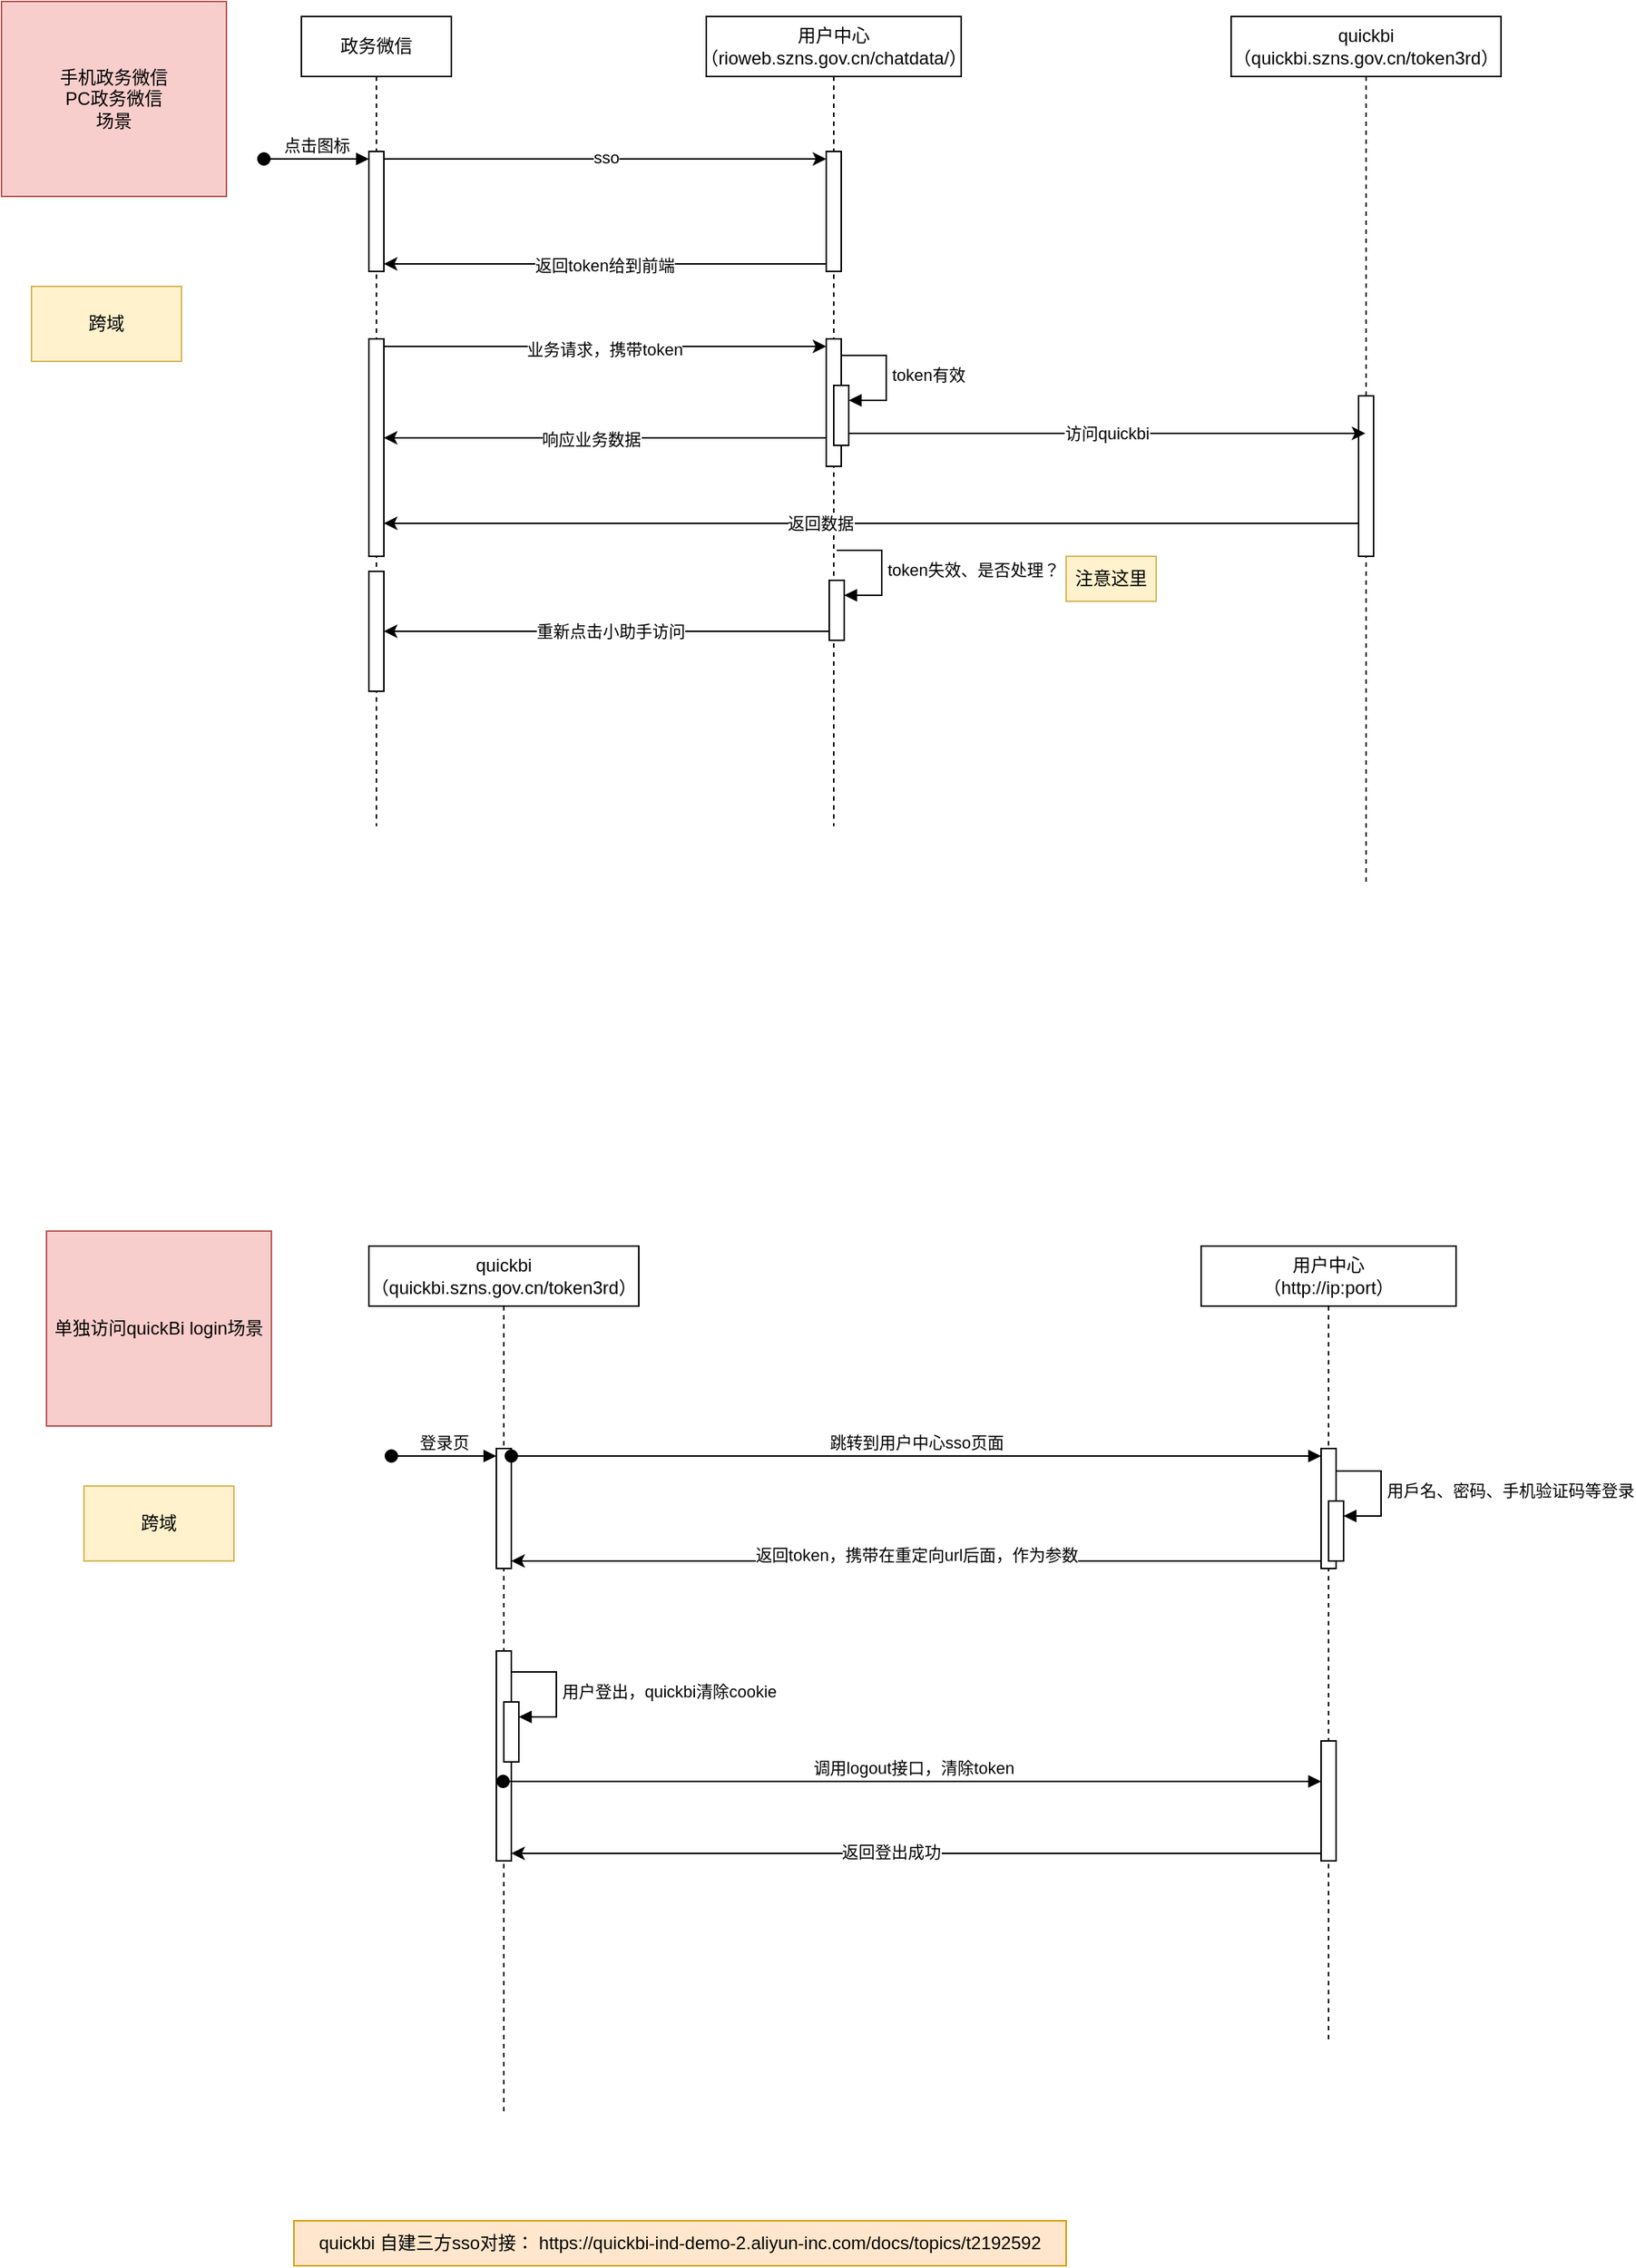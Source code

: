 <mxfile version="24.2.8" type="github">
  <diagram name="第 1 页" id="91klgLEJPZ_D1Jm_gDZB">
    <mxGraphModel dx="2261" dy="746" grid="1" gridSize="10" guides="1" tooltips="1" connect="1" arrows="1" fold="1" page="1" pageScale="1" pageWidth="827" pageHeight="1169" math="0" shadow="0">
      <root>
        <mxCell id="0" />
        <mxCell id="1" parent="0" />
        <mxCell id="FCGrhvZOp88AEtulonyn-1" value="政务微信" style="shape=umlLifeline;perimeter=lifelinePerimeter;whiteSpace=wrap;html=1;container=1;dropTarget=0;collapsible=0;recursiveResize=0;outlineConnect=0;portConstraint=eastwest;newEdgeStyle={&quot;curved&quot;:0,&quot;rounded&quot;:0};" parent="1" vertex="1">
          <mxGeometry x="100" y="290" width="100" height="540" as="geometry" />
        </mxCell>
        <mxCell id="FCGrhvZOp88AEtulonyn-4" value="" style="html=1;points=[[0,0,0,0,5],[0,1,0,0,-5],[1,0,0,0,5],[1,1,0,0,-5]];perimeter=orthogonalPerimeter;outlineConnect=0;targetShapes=umlLifeline;portConstraint=eastwest;newEdgeStyle={&quot;curved&quot;:0,&quot;rounded&quot;:0};" parent="FCGrhvZOp88AEtulonyn-1" vertex="1">
          <mxGeometry x="45" y="90" width="10" height="80" as="geometry" />
        </mxCell>
        <mxCell id="FCGrhvZOp88AEtulonyn-5" value="点击图标" style="html=1;verticalAlign=bottom;startArrow=oval;endArrow=block;startSize=8;curved=0;rounded=0;entryX=0;entryY=0;entryDx=0;entryDy=5;" parent="FCGrhvZOp88AEtulonyn-1" target="FCGrhvZOp88AEtulonyn-4" edge="1">
          <mxGeometry relative="1" as="geometry">
            <mxPoint x="-25" y="95" as="sourcePoint" />
          </mxGeometry>
        </mxCell>
        <mxCell id="FCGrhvZOp88AEtulonyn-14" value="" style="html=1;points=[[0,0,0,0,5],[0,1,0,0,-5],[1,0,0,0,5],[1,1,0,0,-5]];perimeter=orthogonalPerimeter;outlineConnect=0;targetShapes=umlLifeline;portConstraint=eastwest;newEdgeStyle={&quot;curved&quot;:0,&quot;rounded&quot;:0};" parent="FCGrhvZOp88AEtulonyn-1" vertex="1">
          <mxGeometry x="45" y="215" width="10" height="145" as="geometry" />
        </mxCell>
        <mxCell id="FCGrhvZOp88AEtulonyn-20" value="" style="html=1;points=[[0,0,0,0,5],[0,1,0,0,-5],[1,0,0,0,5],[1,1,0,0,-5]];perimeter=orthogonalPerimeter;outlineConnect=0;targetShapes=umlLifeline;portConstraint=eastwest;newEdgeStyle={&quot;curved&quot;:0,&quot;rounded&quot;:0};" parent="FCGrhvZOp88AEtulonyn-1" vertex="1">
          <mxGeometry x="45" y="370" width="10" height="80" as="geometry" />
        </mxCell>
        <mxCell id="FCGrhvZOp88AEtulonyn-2" value="用户中心&lt;br&gt;（rioweb.szns.gov.cn/chatdata/）" style="shape=umlLifeline;perimeter=lifelinePerimeter;whiteSpace=wrap;html=1;container=1;dropTarget=0;collapsible=0;recursiveResize=0;outlineConnect=0;portConstraint=eastwest;newEdgeStyle={&quot;curved&quot;:0,&quot;rounded&quot;:0};" parent="1" vertex="1">
          <mxGeometry x="370" y="290" width="170" height="540" as="geometry" />
        </mxCell>
        <mxCell id="FCGrhvZOp88AEtulonyn-7" value="" style="html=1;points=[[0,0,0,0,5],[0,1,0,0,-5],[1,0,0,0,5],[1,1,0,0,-5]];perimeter=orthogonalPerimeter;outlineConnect=0;targetShapes=umlLifeline;portConstraint=eastwest;newEdgeStyle={&quot;curved&quot;:0,&quot;rounded&quot;:0};" parent="FCGrhvZOp88AEtulonyn-2" vertex="1">
          <mxGeometry x="80" y="90" width="10" height="80" as="geometry" />
        </mxCell>
        <mxCell id="FCGrhvZOp88AEtulonyn-15" value="" style="html=1;points=[[0,0,0,0,5],[0,1,0,0,-5],[1,0,0,0,5],[1,1,0,0,-5]];perimeter=orthogonalPerimeter;outlineConnect=0;targetShapes=umlLifeline;portConstraint=eastwest;newEdgeStyle={&quot;curved&quot;:0,&quot;rounded&quot;:0};" parent="FCGrhvZOp88AEtulonyn-2" vertex="1">
          <mxGeometry x="80" y="215" width="10" height="85" as="geometry" />
        </mxCell>
        <mxCell id="FCGrhvZOp88AEtulonyn-49" value="" style="html=1;points=[[0,0,0,0,5],[0,1,0,0,-5],[1,0,0,0,5],[1,1,0,0,-5]];perimeter=orthogonalPerimeter;outlineConnect=0;targetShapes=umlLifeline;portConstraint=eastwest;newEdgeStyle={&quot;curved&quot;:0,&quot;rounded&quot;:0};" parent="FCGrhvZOp88AEtulonyn-2" vertex="1">
          <mxGeometry x="85" y="246" width="10" height="40" as="geometry" />
        </mxCell>
        <mxCell id="FCGrhvZOp88AEtulonyn-50" value="token有效" style="html=1;align=left;spacingLeft=2;endArrow=block;rounded=0;edgeStyle=orthogonalEdgeStyle;curved=0;rounded=0;" parent="FCGrhvZOp88AEtulonyn-2" target="FCGrhvZOp88AEtulonyn-49" edge="1">
          <mxGeometry relative="1" as="geometry">
            <mxPoint x="90" y="226" as="sourcePoint" />
            <Array as="points">
              <mxPoint x="120" y="256" />
            </Array>
          </mxGeometry>
        </mxCell>
        <mxCell id="FCGrhvZOp88AEtulonyn-3" value="quickbi&lt;br&gt;（quickbi.szns.gov.cn/token3rd）" style="shape=umlLifeline;perimeter=lifelinePerimeter;whiteSpace=wrap;html=1;container=1;dropTarget=0;collapsible=0;recursiveResize=0;outlineConnect=0;portConstraint=eastwest;newEdgeStyle={&quot;curved&quot;:0,&quot;rounded&quot;:0};" parent="1" vertex="1">
          <mxGeometry x="720" y="290" width="180" height="580" as="geometry" />
        </mxCell>
        <mxCell id="FCGrhvZOp88AEtulonyn-21" value="" style="html=1;points=[[0,0,0,0,5],[0,1,0,0,-5],[1,0,0,0,5],[1,1,0,0,-5]];perimeter=orthogonalPerimeter;outlineConnect=0;targetShapes=umlLifeline;portConstraint=eastwest;newEdgeStyle={&quot;curved&quot;:0,&quot;rounded&quot;:0};" parent="FCGrhvZOp88AEtulonyn-3" vertex="1">
          <mxGeometry x="85" y="253" width="10" height="107" as="geometry" />
        </mxCell>
        <mxCell id="FCGrhvZOp88AEtulonyn-8" style="edgeStyle=orthogonalEdgeStyle;rounded=0;orthogonalLoop=1;jettySize=auto;html=1;curved=0;exitX=1;exitY=0;exitDx=0;exitDy=5;exitPerimeter=0;entryX=0;entryY=0;entryDx=0;entryDy=5;entryPerimeter=0;" parent="1" source="FCGrhvZOp88AEtulonyn-4" target="FCGrhvZOp88AEtulonyn-7" edge="1">
          <mxGeometry relative="1" as="geometry" />
        </mxCell>
        <mxCell id="FCGrhvZOp88AEtulonyn-9" value="sso" style="edgeLabel;html=1;align=center;verticalAlign=middle;resizable=0;points=[];" parent="FCGrhvZOp88AEtulonyn-8" vertex="1" connectable="0">
          <mxGeometry x="0.003" y="1" relative="1" as="geometry">
            <mxPoint as="offset" />
          </mxGeometry>
        </mxCell>
        <mxCell id="FCGrhvZOp88AEtulonyn-10" style="edgeStyle=orthogonalEdgeStyle;rounded=0;orthogonalLoop=1;jettySize=auto;html=1;curved=0;exitX=0;exitY=1;exitDx=0;exitDy=-5;exitPerimeter=0;entryX=1;entryY=1;entryDx=0;entryDy=-5;entryPerimeter=0;" parent="1" source="FCGrhvZOp88AEtulonyn-7" target="FCGrhvZOp88AEtulonyn-4" edge="1">
          <mxGeometry relative="1" as="geometry" />
        </mxCell>
        <mxCell id="FCGrhvZOp88AEtulonyn-68" value="返回token给到前端" style="edgeLabel;html=1;align=center;verticalAlign=middle;resizable=0;points=[];" parent="FCGrhvZOp88AEtulonyn-10" vertex="1" connectable="0">
          <mxGeometry x="0.002" y="1" relative="1" as="geometry">
            <mxPoint as="offset" />
          </mxGeometry>
        </mxCell>
        <mxCell id="FCGrhvZOp88AEtulonyn-16" style="edgeStyle=orthogonalEdgeStyle;rounded=0;orthogonalLoop=1;jettySize=auto;html=1;curved=0;exitX=1;exitY=0;exitDx=0;exitDy=5;exitPerimeter=0;entryX=0;entryY=0;entryDx=0;entryDy=5;entryPerimeter=0;" parent="1" source="FCGrhvZOp88AEtulonyn-14" target="FCGrhvZOp88AEtulonyn-15" edge="1">
          <mxGeometry relative="1" as="geometry" />
        </mxCell>
        <mxCell id="FCGrhvZOp88AEtulonyn-17" value="业务请求，携带token" style="edgeLabel;html=1;align=center;verticalAlign=middle;resizable=0;points=[];" parent="FCGrhvZOp88AEtulonyn-16" vertex="1" connectable="0">
          <mxGeometry x="-0.003" y="-2" relative="1" as="geometry">
            <mxPoint as="offset" />
          </mxGeometry>
        </mxCell>
        <mxCell id="FCGrhvZOp88AEtulonyn-18" style="edgeStyle=orthogonalEdgeStyle;rounded=0;orthogonalLoop=1;jettySize=auto;html=1;curved=0;exitX=0;exitY=1;exitDx=0;exitDy=-5;exitPerimeter=0;entryX=1;entryY=1;entryDx=0;entryDy=-5;entryPerimeter=0;" parent="1" edge="1">
          <mxGeometry relative="1" as="geometry">
            <mxPoint x="450" y="571" as="sourcePoint" />
            <mxPoint x="155" y="571" as="targetPoint" />
          </mxGeometry>
        </mxCell>
        <mxCell id="FCGrhvZOp88AEtulonyn-19" value="响应业务数据" style="edgeLabel;html=1;align=center;verticalAlign=middle;resizable=0;points=[];" parent="FCGrhvZOp88AEtulonyn-18" vertex="1" connectable="0">
          <mxGeometry x="0.071" y="1" relative="1" as="geometry">
            <mxPoint x="1" as="offset" />
          </mxGeometry>
        </mxCell>
        <mxCell id="FCGrhvZOp88AEtulonyn-24" value="手机政务微信&lt;br&gt;PC政务微信&lt;br&gt;&lt;div&gt;场景&lt;/div&gt;" style="text;html=1;align=center;verticalAlign=middle;whiteSpace=wrap;rounded=0;fillColor=#f8cecc;strokeColor=#b85450;" parent="1" vertex="1">
          <mxGeometry x="-100" y="280" width="150" height="130" as="geometry" />
        </mxCell>
        <mxCell id="FCGrhvZOp88AEtulonyn-26" value="单独访问quickBi login场景" style="text;html=1;align=center;verticalAlign=middle;whiteSpace=wrap;rounded=0;fillColor=#f8cecc;strokeColor=#b85450;" parent="1" vertex="1">
          <mxGeometry x="-70" y="1100" width="150" height="130" as="geometry" />
        </mxCell>
        <mxCell id="FCGrhvZOp88AEtulonyn-27" value="用户中心&lt;br&gt;（http://ip:port）" style="shape=umlLifeline;whiteSpace=wrap;html=1;container=1;dropTarget=0;collapsible=0;recursiveResize=0;outlineConnect=0;portConstraint=eastwest;newEdgeStyle={&quot;curved&quot;:0,&quot;rounded&quot;:0};points=[[0,0,0,0,5],[0,1,0,0,-5],[1,0,0,0,5],[1,1,0,0,-5]];perimeter=rectanglePerimeter;targetShapes=umlLifeline;participant=label;" parent="1" vertex="1">
          <mxGeometry x="700" y="1110" width="170" height="530" as="geometry" />
        </mxCell>
        <mxCell id="FCGrhvZOp88AEtulonyn-34" value="" style="html=1;points=[[0,0,0,0,5],[0,1,0,0,-5],[1,0,0,0,5],[1,1,0,0,-5]];perimeter=orthogonalPerimeter;outlineConnect=0;targetShapes=umlLifeline;portConstraint=eastwest;newEdgeStyle={&quot;curved&quot;:0,&quot;rounded&quot;:0};" parent="FCGrhvZOp88AEtulonyn-27" vertex="1">
          <mxGeometry x="80" y="135" width="10" height="80" as="geometry" />
        </mxCell>
        <mxCell id="FCGrhvZOp88AEtulonyn-39" value="" style="html=1;points=[[0,0,0,0,5],[0,1,0,0,-5],[1,0,0,0,5],[1,1,0,0,-5]];perimeter=orthogonalPerimeter;outlineConnect=0;targetShapes=umlLifeline;portConstraint=eastwest;newEdgeStyle={&quot;curved&quot;:0,&quot;rounded&quot;:0};" parent="FCGrhvZOp88AEtulonyn-27" vertex="1">
          <mxGeometry x="85" y="170" width="10" height="40" as="geometry" />
        </mxCell>
        <mxCell id="FCGrhvZOp88AEtulonyn-40" value="用戶名、密码、手机验证码等登录" style="html=1;align=left;spacingLeft=2;endArrow=block;rounded=0;edgeStyle=orthogonalEdgeStyle;curved=0;rounded=0;" parent="FCGrhvZOp88AEtulonyn-27" target="FCGrhvZOp88AEtulonyn-39" edge="1">
          <mxGeometry relative="1" as="geometry">
            <mxPoint x="90" y="150" as="sourcePoint" />
            <Array as="points">
              <mxPoint x="120" y="180" />
            </Array>
          </mxGeometry>
        </mxCell>
        <mxCell id="FCGrhvZOp88AEtulonyn-30" value="quickbi&lt;br&gt;（quickbi.szns.gov.cn/token3rd）" style="shape=umlLifeline;perimeter=lifelinePerimeter;whiteSpace=wrap;html=1;container=1;dropTarget=0;collapsible=0;recursiveResize=0;outlineConnect=0;portConstraint=eastwest;newEdgeStyle={&quot;curved&quot;:0,&quot;rounded&quot;:0};" parent="1" vertex="1">
          <mxGeometry x="145" y="1110" width="180" height="580" as="geometry" />
        </mxCell>
        <mxCell id="FCGrhvZOp88AEtulonyn-31" value="" style="html=1;points=[[0,0,0,0,5],[0,1,0,0,-5],[1,0,0,0,5],[1,1,0,0,-5]];perimeter=orthogonalPerimeter;outlineConnect=0;targetShapes=umlLifeline;portConstraint=eastwest;newEdgeStyle={&quot;curved&quot;:0,&quot;rounded&quot;:0};" parent="FCGrhvZOp88AEtulonyn-30" vertex="1">
          <mxGeometry x="85" y="270" width="10" height="140" as="geometry" />
        </mxCell>
        <mxCell id="FCGrhvZOp88AEtulonyn-32" value="" style="html=1;points=[[0,0,0,0,5],[0,1,0,0,-5],[1,0,0,0,5],[1,1,0,0,-5]];perimeter=orthogonalPerimeter;outlineConnect=0;targetShapes=umlLifeline;portConstraint=eastwest;newEdgeStyle={&quot;curved&quot;:0,&quot;rounded&quot;:0};" parent="FCGrhvZOp88AEtulonyn-30" vertex="1">
          <mxGeometry x="85" y="135" width="10" height="80" as="geometry" />
        </mxCell>
        <mxCell id="FCGrhvZOp88AEtulonyn-33" value="登录页" style="html=1;verticalAlign=bottom;startArrow=oval;endArrow=block;startSize=8;curved=0;rounded=0;entryX=0;entryY=0;entryDx=0;entryDy=5;" parent="FCGrhvZOp88AEtulonyn-30" target="FCGrhvZOp88AEtulonyn-32" edge="1">
          <mxGeometry relative="1" as="geometry">
            <mxPoint x="15" y="140" as="sourcePoint" />
          </mxGeometry>
        </mxCell>
        <mxCell id="FCGrhvZOp88AEtulonyn-43" value="" style="html=1;points=[[0,0,0,0,5],[0,1,0,0,-5],[1,0,0,0,5],[1,1,0,0,-5]];perimeter=orthogonalPerimeter;outlineConnect=0;targetShapes=umlLifeline;portConstraint=eastwest;newEdgeStyle={&quot;curved&quot;:0,&quot;rounded&quot;:0};" parent="FCGrhvZOp88AEtulonyn-30" vertex="1">
          <mxGeometry x="90" y="304" width="10" height="40" as="geometry" />
        </mxCell>
        <mxCell id="FCGrhvZOp88AEtulonyn-44" value="用户登出，quickbi清除cookie" style="html=1;align=left;spacingLeft=2;endArrow=block;rounded=0;edgeStyle=orthogonalEdgeStyle;curved=0;rounded=0;" parent="FCGrhvZOp88AEtulonyn-30" target="FCGrhvZOp88AEtulonyn-43" edge="1">
          <mxGeometry relative="1" as="geometry">
            <mxPoint x="95" y="284" as="sourcePoint" />
            <Array as="points">
              <mxPoint x="125" y="314" />
            </Array>
          </mxGeometry>
        </mxCell>
        <mxCell id="FCGrhvZOp88AEtulonyn-35" value="跳转到用户中心sso页面" style="html=1;verticalAlign=bottom;startArrow=oval;endArrow=block;startSize=8;curved=0;rounded=0;entryX=0;entryY=0;entryDx=0;entryDy=5;exitX=1;exitY=0;exitDx=0;exitDy=5;exitPerimeter=0;" parent="1" source="FCGrhvZOp88AEtulonyn-32" target="FCGrhvZOp88AEtulonyn-34" edge="1">
          <mxGeometry relative="1" as="geometry">
            <mxPoint x="710" y="1250" as="sourcePoint" />
          </mxGeometry>
        </mxCell>
        <mxCell id="FCGrhvZOp88AEtulonyn-41" style="edgeStyle=orthogonalEdgeStyle;rounded=0;orthogonalLoop=1;jettySize=auto;html=1;curved=0;exitX=0;exitY=1;exitDx=0;exitDy=-5;exitPerimeter=0;entryX=1;entryY=1;entryDx=0;entryDy=-5;entryPerimeter=0;" parent="1" source="FCGrhvZOp88AEtulonyn-34" target="FCGrhvZOp88AEtulonyn-32" edge="1">
          <mxGeometry relative="1" as="geometry" />
        </mxCell>
        <mxCell id="FCGrhvZOp88AEtulonyn-42" value="返回token，携带在重定向url后面，作为参数" style="edgeLabel;html=1;align=center;verticalAlign=middle;resizable=0;points=[];" parent="FCGrhvZOp88AEtulonyn-41" vertex="1" connectable="0">
          <mxGeometry x="0.215" y="-4" relative="1" as="geometry">
            <mxPoint x="58" as="offset" />
          </mxGeometry>
        </mxCell>
        <mxCell id="FCGrhvZOp88AEtulonyn-45" value="" style="html=1;points=[[0,0,0,0,5],[0,1,0,0,-5],[1,0,0,0,5],[1,1,0,0,-5]];perimeter=orthogonalPerimeter;outlineConnect=0;targetShapes=umlLifeline;portConstraint=eastwest;newEdgeStyle={&quot;curved&quot;:0,&quot;rounded&quot;:0};" parent="1" vertex="1">
          <mxGeometry x="780" y="1440" width="10" height="80" as="geometry" />
        </mxCell>
        <mxCell id="FCGrhvZOp88AEtulonyn-46" value="调用logout接口，清除token" style="html=1;verticalAlign=bottom;startArrow=oval;endArrow=block;startSize=8;curved=0;rounded=0;entryX=0;entryY=0;entryDx=0;entryDy=5;" parent="1" edge="1">
          <mxGeometry relative="1" as="geometry">
            <mxPoint x="234.5" y="1467" as="sourcePoint" />
            <mxPoint x="780" y="1467" as="targetPoint" />
          </mxGeometry>
        </mxCell>
        <mxCell id="FCGrhvZOp88AEtulonyn-47" style="edgeStyle=orthogonalEdgeStyle;rounded=0;orthogonalLoop=1;jettySize=auto;html=1;curved=0;exitX=0;exitY=1;exitDx=0;exitDy=-5;exitPerimeter=0;entryX=1;entryY=1;entryDx=0;entryDy=-5;entryPerimeter=0;" parent="1" source="FCGrhvZOp88AEtulonyn-45" target="FCGrhvZOp88AEtulonyn-31" edge="1">
          <mxGeometry relative="1" as="geometry" />
        </mxCell>
        <mxCell id="FCGrhvZOp88AEtulonyn-48" value="返回登出成功" style="edgeLabel;html=1;align=center;verticalAlign=middle;resizable=0;points=[];" parent="FCGrhvZOp88AEtulonyn-47" vertex="1" connectable="0">
          <mxGeometry x="0.063" y="-1" relative="1" as="geometry">
            <mxPoint as="offset" />
          </mxGeometry>
        </mxCell>
        <mxCell id="FCGrhvZOp88AEtulonyn-73" style="edgeStyle=orthogonalEdgeStyle;rounded=0;orthogonalLoop=1;jettySize=auto;html=1;curved=0;exitX=0;exitY=1;exitDx=0;exitDy=-5;exitPerimeter=0;" parent="1" source="FCGrhvZOp88AEtulonyn-51" target="FCGrhvZOp88AEtulonyn-20" edge="1">
          <mxGeometry relative="1" as="geometry">
            <Array as="points">
              <mxPoint x="310" y="700" />
              <mxPoint x="310" y="700" />
            </Array>
          </mxGeometry>
        </mxCell>
        <mxCell id="FCGrhvZOp88AEtulonyn-74" value="重新点击小助手访问" style="edgeLabel;html=1;align=center;verticalAlign=middle;resizable=0;points=[];" parent="FCGrhvZOp88AEtulonyn-73" vertex="1" connectable="0">
          <mxGeometry x="-0.013" relative="1" as="geometry">
            <mxPoint as="offset" />
          </mxGeometry>
        </mxCell>
        <mxCell id="FCGrhvZOp88AEtulonyn-51" value="" style="html=1;points=[[0,0,0,0,5],[0,1,0,0,-5],[1,0,0,0,5],[1,1,0,0,-5]];perimeter=orthogonalPerimeter;outlineConnect=0;targetShapes=umlLifeline;portConstraint=eastwest;newEdgeStyle={&quot;curved&quot;:0,&quot;rounded&quot;:0};" parent="1" vertex="1">
          <mxGeometry x="452" y="666" width="10" height="40" as="geometry" />
        </mxCell>
        <mxCell id="FCGrhvZOp88AEtulonyn-52" value="token失效、是否处理？" style="html=1;align=left;spacingLeft=2;endArrow=block;rounded=0;edgeStyle=orthogonalEdgeStyle;curved=0;rounded=0;" parent="1" target="FCGrhvZOp88AEtulonyn-51" edge="1">
          <mxGeometry relative="1" as="geometry">
            <mxPoint x="457" y="646" as="sourcePoint" />
            <Array as="points">
              <mxPoint x="487" y="676" />
            </Array>
          </mxGeometry>
        </mxCell>
        <mxCell id="FCGrhvZOp88AEtulonyn-63" value="注意这里" style="text;html=1;align=center;verticalAlign=middle;whiteSpace=wrap;rounded=0;fillColor=#fff2cc;strokeColor=#d6b656;" parent="1" vertex="1">
          <mxGeometry x="610" y="650" width="60" height="30" as="geometry" />
        </mxCell>
        <mxCell id="FCGrhvZOp88AEtulonyn-65" value="跨域" style="text;html=1;align=center;verticalAlign=middle;whiteSpace=wrap;rounded=0;fillColor=#fff2cc;strokeColor=#d6b656;" parent="1" vertex="1">
          <mxGeometry x="-80" y="470" width="100" height="50" as="geometry" />
        </mxCell>
        <mxCell id="FCGrhvZOp88AEtulonyn-66" value="跨域" style="text;html=1;align=center;verticalAlign=middle;whiteSpace=wrap;rounded=0;fillColor=#fff2cc;strokeColor=#d6b656;" parent="1" vertex="1">
          <mxGeometry x="-45" y="1270" width="100" height="50" as="geometry" />
        </mxCell>
        <mxCell id="FCGrhvZOp88AEtulonyn-70" value="访问quickbi" style="endArrow=classic;html=1;rounded=0;" parent="1" target="FCGrhvZOp88AEtulonyn-3" edge="1">
          <mxGeometry width="50" height="50" relative="1" as="geometry">
            <mxPoint x="464.667" y="568" as="sourcePoint" />
            <mxPoint x="570" y="568" as="targetPoint" />
          </mxGeometry>
        </mxCell>
        <mxCell id="FCGrhvZOp88AEtulonyn-71" style="edgeStyle=orthogonalEdgeStyle;rounded=0;orthogonalLoop=1;jettySize=auto;html=1;curved=0;exitX=0;exitY=1;exitDx=0;exitDy=-5;exitPerimeter=0;entryX=1;entryY=1;entryDx=0;entryDy=-5;entryPerimeter=0;" parent="1" edge="1">
          <mxGeometry relative="1" as="geometry">
            <mxPoint x="805" y="628.0" as="sourcePoint" />
            <mxPoint x="155" y="628" as="targetPoint" />
          </mxGeometry>
        </mxCell>
        <mxCell id="FCGrhvZOp88AEtulonyn-72" value="返回数据" style="edgeLabel;html=1;align=center;verticalAlign=middle;resizable=0;points=[];" parent="FCGrhvZOp88AEtulonyn-71" vertex="1" connectable="0">
          <mxGeometry x="0.106" relative="1" as="geometry">
            <mxPoint as="offset" />
          </mxGeometry>
        </mxCell>
        <mxCell id="H92Y85wLMcfySttC4K31-1" value="quickbi 自建三方sso对接： https://quickbi-ind-demo-2.aliyun-inc.com/docs/topics/t2192592" style="text;html=1;align=center;verticalAlign=middle;whiteSpace=wrap;rounded=0;fillColor=#ffe6cc;strokeColor=#d79b00;" vertex="1" parent="1">
          <mxGeometry x="95" y="1760" width="515" height="30" as="geometry" />
        </mxCell>
      </root>
    </mxGraphModel>
  </diagram>
</mxfile>
